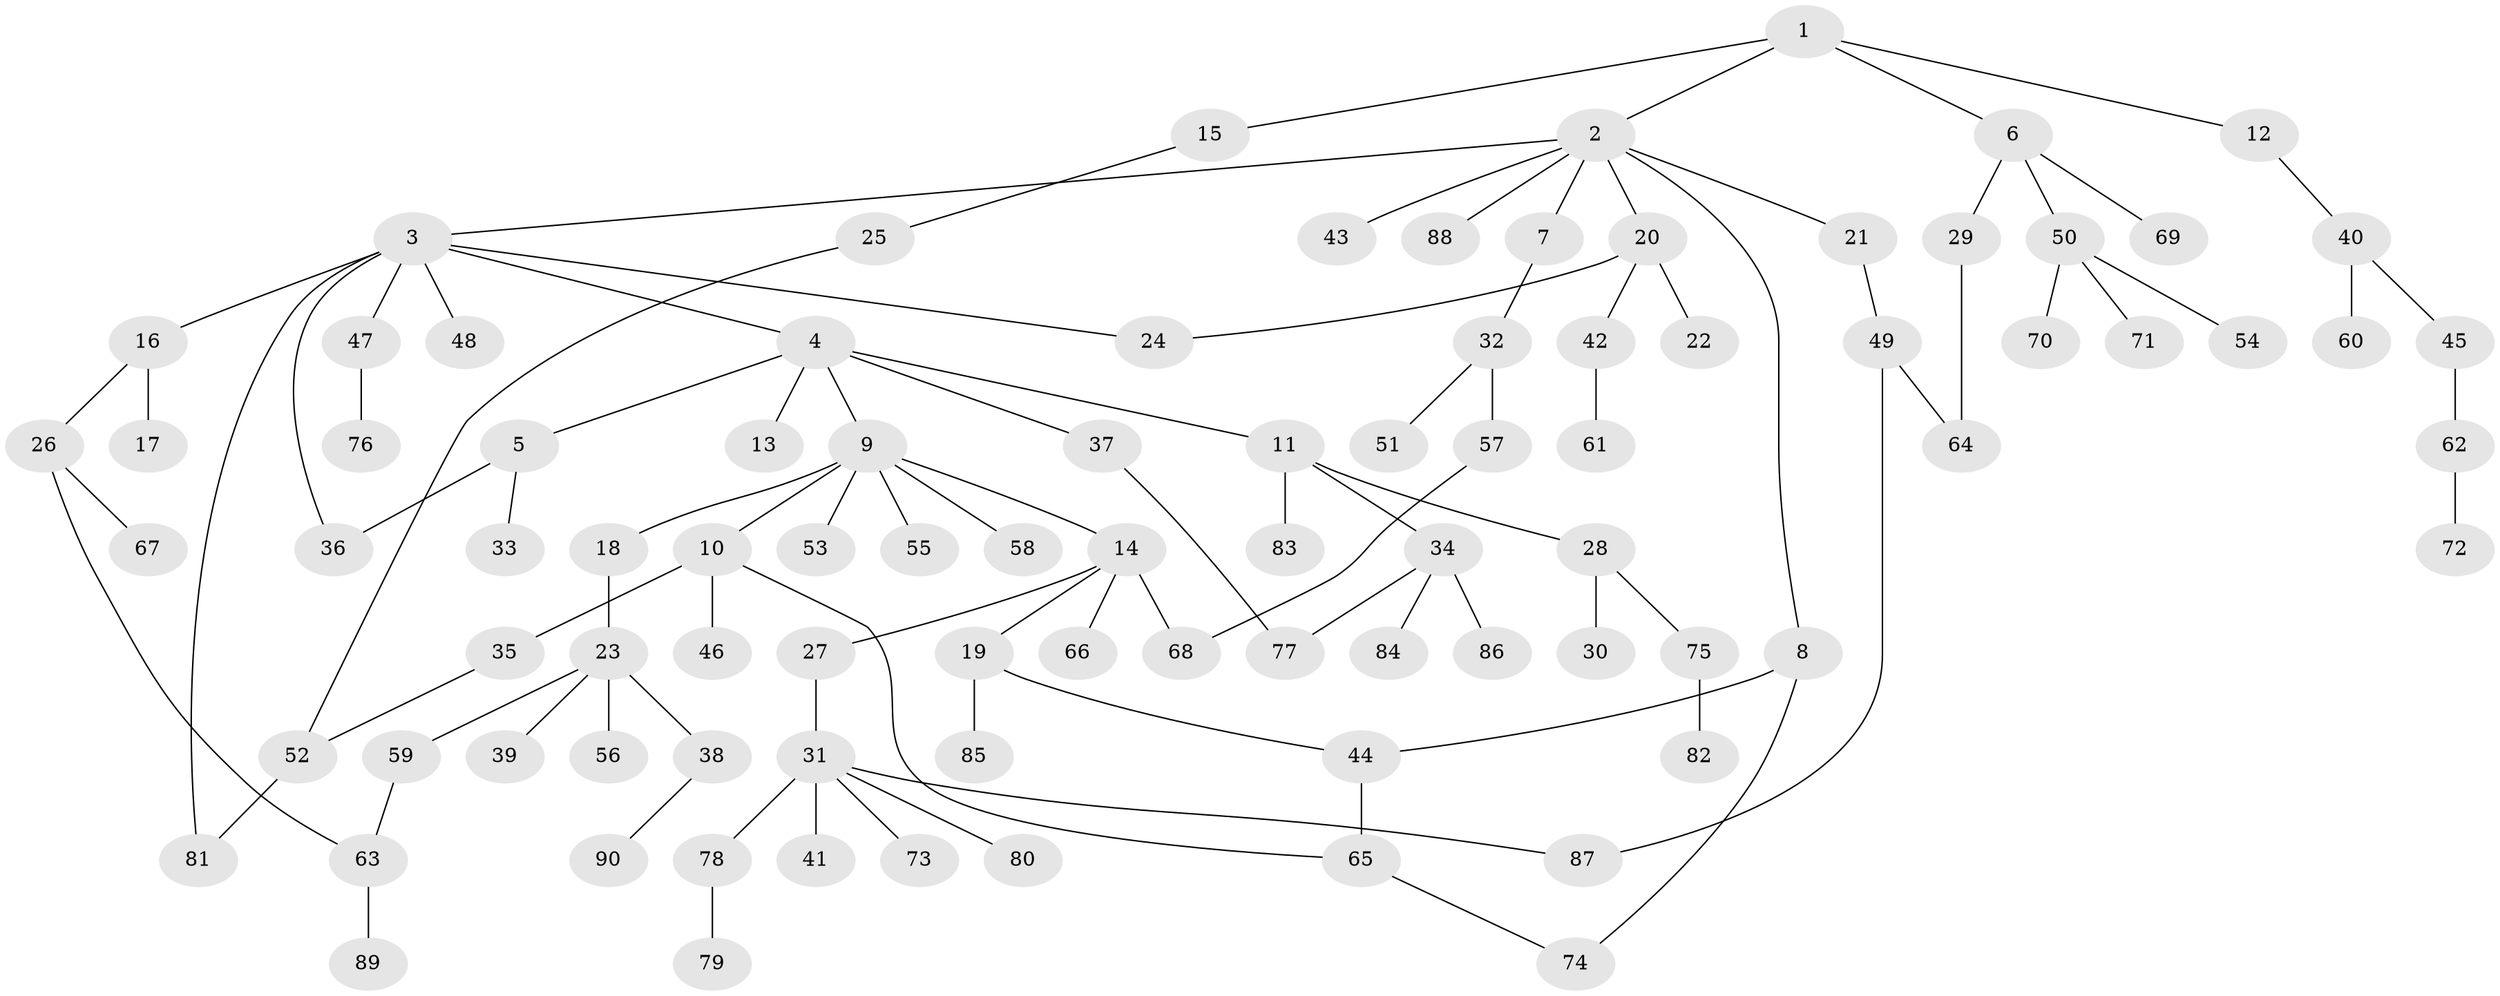 // Generated by graph-tools (version 1.1) at 2025/00/03/09/25 03:00:59]
// undirected, 90 vertices, 101 edges
graph export_dot {
graph [start="1"]
  node [color=gray90,style=filled];
  1;
  2;
  3;
  4;
  5;
  6;
  7;
  8;
  9;
  10;
  11;
  12;
  13;
  14;
  15;
  16;
  17;
  18;
  19;
  20;
  21;
  22;
  23;
  24;
  25;
  26;
  27;
  28;
  29;
  30;
  31;
  32;
  33;
  34;
  35;
  36;
  37;
  38;
  39;
  40;
  41;
  42;
  43;
  44;
  45;
  46;
  47;
  48;
  49;
  50;
  51;
  52;
  53;
  54;
  55;
  56;
  57;
  58;
  59;
  60;
  61;
  62;
  63;
  64;
  65;
  66;
  67;
  68;
  69;
  70;
  71;
  72;
  73;
  74;
  75;
  76;
  77;
  78;
  79;
  80;
  81;
  82;
  83;
  84;
  85;
  86;
  87;
  88;
  89;
  90;
  1 -- 2;
  1 -- 6;
  1 -- 12;
  1 -- 15;
  2 -- 3;
  2 -- 7;
  2 -- 8;
  2 -- 20;
  2 -- 21;
  2 -- 43;
  2 -- 88;
  3 -- 4;
  3 -- 16;
  3 -- 47;
  3 -- 48;
  3 -- 81;
  3 -- 24;
  3 -- 36;
  4 -- 5;
  4 -- 9;
  4 -- 11;
  4 -- 13;
  4 -- 37;
  5 -- 33;
  5 -- 36;
  6 -- 29;
  6 -- 50;
  6 -- 69;
  7 -- 32;
  8 -- 44;
  8 -- 74;
  9 -- 10;
  9 -- 14;
  9 -- 18;
  9 -- 53;
  9 -- 55;
  9 -- 58;
  10 -- 35;
  10 -- 46;
  10 -- 65;
  11 -- 28;
  11 -- 34;
  11 -- 83;
  12 -- 40;
  14 -- 19;
  14 -- 27;
  14 -- 66;
  14 -- 68;
  15 -- 25;
  16 -- 17;
  16 -- 26;
  18 -- 23;
  19 -- 85;
  19 -- 44;
  20 -- 22;
  20 -- 24;
  20 -- 42;
  21 -- 49;
  23 -- 38;
  23 -- 39;
  23 -- 56;
  23 -- 59;
  25 -- 52;
  26 -- 67;
  26 -- 63;
  27 -- 31;
  28 -- 30;
  28 -- 75;
  29 -- 64;
  31 -- 41;
  31 -- 73;
  31 -- 78;
  31 -- 80;
  31 -- 87;
  32 -- 51;
  32 -- 57;
  34 -- 84;
  34 -- 86;
  34 -- 77;
  35 -- 52;
  37 -- 77;
  38 -- 90;
  40 -- 45;
  40 -- 60;
  42 -- 61;
  44 -- 65;
  45 -- 62;
  47 -- 76;
  49 -- 87;
  49 -- 64;
  50 -- 54;
  50 -- 70;
  50 -- 71;
  52 -- 81;
  57 -- 68;
  59 -- 63;
  62 -- 72;
  63 -- 89;
  65 -- 74;
  75 -- 82;
  78 -- 79;
}
